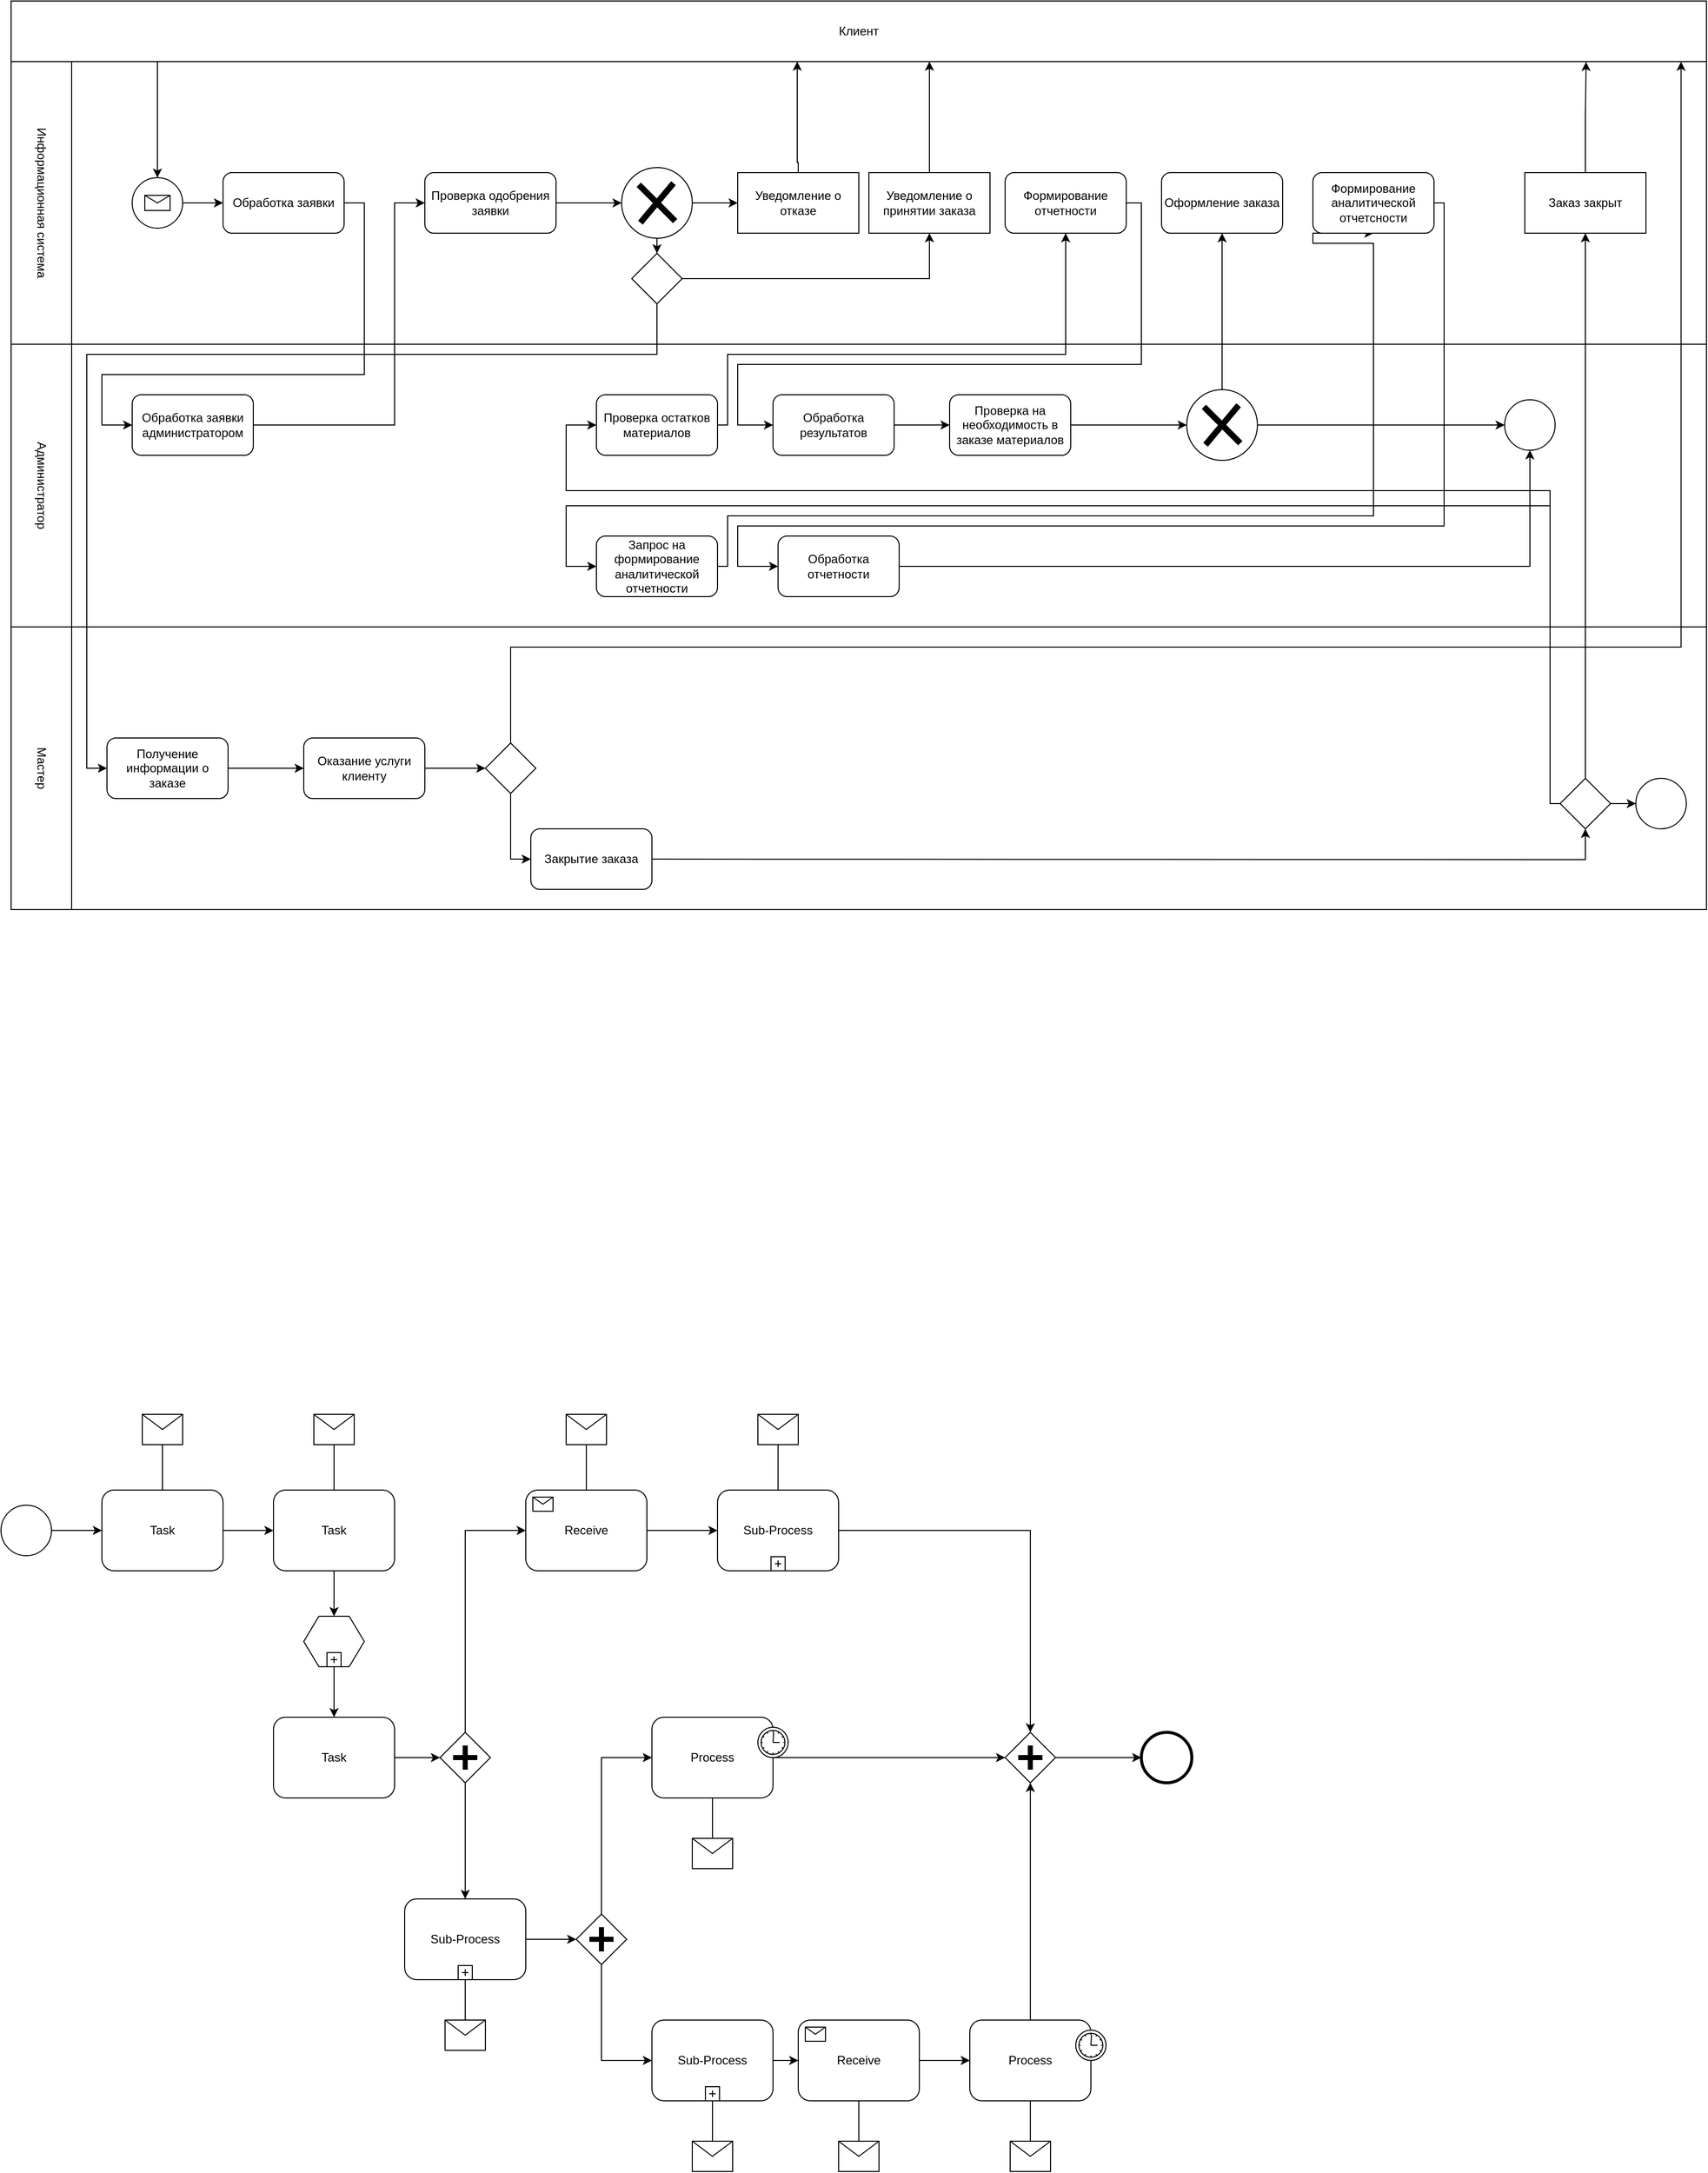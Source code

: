 <mxfile version="22.1.3" type="device">
  <diagram name="Page-1" id="2a216829-ef6e-dabb-86c1-c78162f3ba2b">
    <mxGraphModel dx="2530" dy="2605" grid="1" gridSize="10" guides="1" tooltips="1" connect="1" arrows="1" fold="1" page="1" pageScale="1" pageWidth="850" pageHeight="1100" background="none" math="0" shadow="0">
      <root>
        <mxCell id="0" />
        <mxCell id="1" parent="0" />
        <mxCell id="7a84cebc1def654-1" value="" style="shape=mxgraph.bpmn.shape;html=1;verticalLabelPosition=bottom;labelBackgroundColor=#ffffff;verticalAlign=top;perimeter=ellipsePerimeter;outline=standard;symbol=general;" parent="1" vertex="1">
          <mxGeometry x="260" y="460" width="50" height="50" as="geometry" />
        </mxCell>
        <mxCell id="7a84cebc1def654-2" value="Task" style="shape=ext;rounded=1;html=1;whiteSpace=wrap;" parent="1" vertex="1">
          <mxGeometry x="360" y="445" width="120" height="80" as="geometry" />
        </mxCell>
        <mxCell id="7a84cebc1def654-3" value="Task" style="shape=ext;rounded=1;html=1;whiteSpace=wrap;" parent="1" vertex="1">
          <mxGeometry x="530" y="445" width="120" height="80" as="geometry" />
        </mxCell>
        <mxCell id="7a84cebc1def654-4" value="" style="shape=message;whiteSpace=wrap;html=1;" parent="1" vertex="1">
          <mxGeometry x="400" y="370" width="40" height="30" as="geometry" />
        </mxCell>
        <mxCell id="7a84cebc1def654-5" value="" style="shape=message;whiteSpace=wrap;html=1;" parent="1" vertex="1">
          <mxGeometry x="570" y="370" width="40" height="30" as="geometry" />
        </mxCell>
        <mxCell id="7a84cebc1def654-6" value="" style="shape=hexagon;whiteSpace=wrap;html=1;perimeter=hexagonPerimeter;" parent="1" vertex="1">
          <mxGeometry x="560" y="570" width="60" height="50" as="geometry" />
        </mxCell>
        <mxCell id="7a84cebc1def654-7" value="" style="html=1;shape=plus;" parent="7a84cebc1def654-6" vertex="1">
          <mxGeometry x="0.5" y="1" width="14" height="14" relative="1" as="geometry">
            <mxPoint x="-7" y="-14" as="offset" />
          </mxGeometry>
        </mxCell>
        <mxCell id="7a84cebc1def654-8" value="Task" style="shape=ext;rounded=1;html=1;whiteSpace=wrap;" parent="1" vertex="1">
          <mxGeometry x="530" y="670" width="120" height="80" as="geometry" />
        </mxCell>
        <mxCell id="7a84cebc1def654-9" value="" style="shape=mxgraph.bpmn.shape;html=1;verticalLabelPosition=bottom;labelBackgroundColor=#ffffff;verticalAlign=top;perimeter=rhombusPerimeter;background=gateway;outline=none;symbol=parallelGw;" parent="1" vertex="1">
          <mxGeometry x="695" y="685" width="50" height="50" as="geometry" />
        </mxCell>
        <mxCell id="7a84cebc1def654-12" value="Sub-Process" style="html=1;whiteSpace=wrap;rounded=1;" parent="1" vertex="1">
          <mxGeometry x="970" y="445" width="120" height="80" as="geometry" />
        </mxCell>
        <mxCell id="7a84cebc1def654-13" value="" style="html=1;shape=plus;" parent="7a84cebc1def654-12" vertex="1">
          <mxGeometry x="0.5" y="1" width="14" height="14" relative="1" as="geometry">
            <mxPoint x="-7" y="-14" as="offset" />
          </mxGeometry>
        </mxCell>
        <mxCell id="7a84cebc1def654-14" value="Receive" style="html=1;whiteSpace=wrap;rounded=1;" parent="1" vertex="1">
          <mxGeometry x="780" y="445" width="120" height="80" as="geometry" />
        </mxCell>
        <mxCell id="7a84cebc1def654-15" value="" style="html=1;shape=message;" parent="7a84cebc1def654-14" vertex="1">
          <mxGeometry width="20" height="14" relative="1" as="geometry">
            <mxPoint x="7" y="7" as="offset" />
          </mxGeometry>
        </mxCell>
        <mxCell id="7a84cebc1def654-16" value="Process" style="html=1;whiteSpace=wrap;rounded=1;" parent="1" vertex="1">
          <mxGeometry x="905" y="670" width="120" height="80" as="geometry" />
        </mxCell>
        <mxCell id="7a84cebc1def654-17" value="" style="shape=mxgraph.bpmn.timer_start;perimeter=ellipsePerimeter;html=1;labelPosition=right;labelBackgroundColor=#ffffff;align=left;" parent="7a84cebc1def654-16" vertex="1">
          <mxGeometry x="1" width="30" height="30" relative="1" as="geometry">
            <mxPoint x="-15" y="10" as="offset" />
          </mxGeometry>
        </mxCell>
        <mxCell id="7a84cebc1def654-18" value="Process" style="html=1;whiteSpace=wrap;rounded=1;" parent="1" vertex="1">
          <mxGeometry x="1220" y="970" width="120" height="80" as="geometry" />
        </mxCell>
        <mxCell id="7a84cebc1def654-19" value="" style="shape=mxgraph.bpmn.timer_start;perimeter=ellipsePerimeter;html=1;labelPosition=right;labelBackgroundColor=#ffffff;align=left;" parent="7a84cebc1def654-18" vertex="1">
          <mxGeometry x="1" width="30" height="30" relative="1" as="geometry">
            <mxPoint x="-15" y="10" as="offset" />
          </mxGeometry>
        </mxCell>
        <mxCell id="7a84cebc1def654-20" value="Receive" style="html=1;whiteSpace=wrap;rounded=1;" parent="1" vertex="1">
          <mxGeometry x="1050" y="970" width="120" height="80" as="geometry" />
        </mxCell>
        <mxCell id="7a84cebc1def654-21" value="" style="html=1;shape=message;" parent="7a84cebc1def654-20" vertex="1">
          <mxGeometry width="20" height="14" relative="1" as="geometry">
            <mxPoint x="7" y="7" as="offset" />
          </mxGeometry>
        </mxCell>
        <mxCell id="7a84cebc1def654-22" value="Sub-Process" style="html=1;whiteSpace=wrap;rounded=1;" parent="1" vertex="1">
          <mxGeometry x="905" y="970" width="120" height="80" as="geometry" />
        </mxCell>
        <mxCell id="7a84cebc1def654-23" value="" style="html=1;shape=plus;" parent="7a84cebc1def654-22" vertex="1">
          <mxGeometry x="0.5" y="1" width="14" height="14" relative="1" as="geometry">
            <mxPoint x="-7" y="-14" as="offset" />
          </mxGeometry>
        </mxCell>
        <mxCell id="7a84cebc1def654-24" value="" style="shape=mxgraph.bpmn.shape;html=1;verticalLabelPosition=bottom;labelBackgroundColor=#ffffff;verticalAlign=top;perimeter=rhombusPerimeter;background=gateway;outline=none;symbol=parallelGw;" parent="1" vertex="1">
          <mxGeometry x="1255" y="685" width="50" height="50" as="geometry" />
        </mxCell>
        <mxCell id="7a84cebc1def654-26" value="" style="shape=mxgraph.bpmn.shape;html=1;verticalLabelPosition=bottom;labelBackgroundColor=#ffffff;verticalAlign=top;perimeter=ellipsePerimeter;outline=end;symbol=general;" parent="1" vertex="1">
          <mxGeometry x="1390" y="685" width="50" height="50" as="geometry" />
        </mxCell>
        <mxCell id="7a84cebc1def654-27" value="" style="shape=message;whiteSpace=wrap;html=1;" parent="1" vertex="1">
          <mxGeometry x="820" y="370" width="40" height="30" as="geometry" />
        </mxCell>
        <mxCell id="7a84cebc1def654-28" value="" style="shape=message;whiteSpace=wrap;html=1;" parent="1" vertex="1">
          <mxGeometry x="1010" y="370" width="40" height="30" as="geometry" />
        </mxCell>
        <mxCell id="7a84cebc1def654-29" value="Sub-Process" style="html=1;whiteSpace=wrap;rounded=1;" parent="1" vertex="1">
          <mxGeometry x="660" y="850" width="120" height="80" as="geometry" />
        </mxCell>
        <mxCell id="7a84cebc1def654-30" value="" style="html=1;shape=plus;" parent="7a84cebc1def654-29" vertex="1">
          <mxGeometry x="0.5" y="1" width="14" height="14" relative="1" as="geometry">
            <mxPoint x="-7" y="-14" as="offset" />
          </mxGeometry>
        </mxCell>
        <mxCell id="7a84cebc1def654-31" value="" style="shape=message;whiteSpace=wrap;html=1;" parent="1" vertex="1">
          <mxGeometry x="700" y="970" width="40" height="30" as="geometry" />
        </mxCell>
        <mxCell id="7a84cebc1def654-32" value="" style="shape=message;whiteSpace=wrap;html=1;" parent="1" vertex="1">
          <mxGeometry x="1090" y="1090" width="40" height="30" as="geometry" />
        </mxCell>
        <mxCell id="7a84cebc1def654-33" value="" style="shape=message;whiteSpace=wrap;html=1;" parent="1" vertex="1">
          <mxGeometry x="1260" y="1090" width="40" height="30" as="geometry" />
        </mxCell>
        <mxCell id="7a84cebc1def654-34" value="" style="shape=message;whiteSpace=wrap;html=1;" parent="1" vertex="1">
          <mxGeometry x="945" y="1090" width="40" height="30" as="geometry" />
        </mxCell>
        <mxCell id="7a84cebc1def654-35" value="" style="shape=message;whiteSpace=wrap;html=1;" parent="1" vertex="1">
          <mxGeometry x="945" y="790" width="40" height="30" as="geometry" />
        </mxCell>
        <mxCell id="7a84cebc1def654-36" style="edgeStyle=orthogonalEdgeStyle;rounded=0;html=1;jettySize=auto;orthogonalLoop=1;" parent="1" source="7a84cebc1def654-1" target="7a84cebc1def654-2" edge="1">
          <mxGeometry relative="1" as="geometry" />
        </mxCell>
        <mxCell id="7a84cebc1def654-37" style="edgeStyle=orthogonalEdgeStyle;rounded=0;html=1;jettySize=auto;orthogonalLoop=1;endArrow=none;endFill=0;" parent="1" source="7a84cebc1def654-4" target="7a84cebc1def654-2" edge="1">
          <mxGeometry relative="1" as="geometry" />
        </mxCell>
        <mxCell id="7a84cebc1def654-38" style="edgeStyle=orthogonalEdgeStyle;rounded=0;html=1;jettySize=auto;orthogonalLoop=1;endArrow=none;endFill=0;" parent="1" source="7a84cebc1def654-5" target="7a84cebc1def654-3" edge="1">
          <mxGeometry relative="1" as="geometry" />
        </mxCell>
        <mxCell id="7a84cebc1def654-39" style="edgeStyle=orthogonalEdgeStyle;rounded=0;html=1;jettySize=auto;orthogonalLoop=1;" parent="1" source="7a84cebc1def654-2" target="7a84cebc1def654-3" edge="1">
          <mxGeometry relative="1" as="geometry" />
        </mxCell>
        <mxCell id="7a84cebc1def654-40" style="edgeStyle=orthogonalEdgeStyle;rounded=0;html=1;jettySize=auto;orthogonalLoop=1;" parent="1" source="7a84cebc1def654-14" target="7a84cebc1def654-12" edge="1">
          <mxGeometry relative="1" as="geometry" />
        </mxCell>
        <mxCell id="7a84cebc1def654-41" style="edgeStyle=orthogonalEdgeStyle;rounded=0;html=1;jettySize=auto;orthogonalLoop=1;endArrow=none;endFill=0;" parent="1" source="7a84cebc1def654-27" target="7a84cebc1def654-14" edge="1">
          <mxGeometry relative="1" as="geometry" />
        </mxCell>
        <mxCell id="7a84cebc1def654-42" style="edgeStyle=orthogonalEdgeStyle;rounded=0;html=1;jettySize=auto;orthogonalLoop=1;endArrow=none;endFill=0;" parent="1" source="7a84cebc1def654-28" target="7a84cebc1def654-12" edge="1">
          <mxGeometry relative="1" as="geometry" />
        </mxCell>
        <mxCell id="7a84cebc1def654-43" style="edgeStyle=orthogonalEdgeStyle;rounded=0;html=1;jettySize=auto;orthogonalLoop=1;" parent="1" source="7a84cebc1def654-12" target="7a84cebc1def654-24" edge="1">
          <mxGeometry relative="1" as="geometry">
            <mxPoint x="1290.0" y="670" as="targetPoint" />
            <Array as="points">
              <mxPoint x="1280" y="485" />
            </Array>
          </mxGeometry>
        </mxCell>
        <mxCell id="7a84cebc1def654-44" style="edgeStyle=orthogonalEdgeStyle;rounded=0;html=1;jettySize=auto;orthogonalLoop=1;" parent="1" source="7a84cebc1def654-16" target="7a84cebc1def654-24" edge="1">
          <mxGeometry relative="1" as="geometry" />
        </mxCell>
        <mxCell id="7a84cebc1def654-45" style="edgeStyle=orthogonalEdgeStyle;rounded=0;html=1;jettySize=auto;orthogonalLoop=1;" parent="1" source="7a84cebc1def654-18" target="7a84cebc1def654-24" edge="1">
          <mxGeometry relative="1" as="geometry" />
        </mxCell>
        <mxCell id="7a84cebc1def654-46" style="edgeStyle=orthogonalEdgeStyle;rounded=0;html=1;jettySize=auto;orthogonalLoop=1;" parent="1" source="7a84cebc1def654-24" target="7a84cebc1def654-26" edge="1">
          <mxGeometry relative="1" as="geometry" />
        </mxCell>
        <mxCell id="7a84cebc1def654-47" style="edgeStyle=orthogonalEdgeStyle;rounded=0;html=1;jettySize=auto;orthogonalLoop=1;" parent="1" source="7a84cebc1def654-3" target="7a84cebc1def654-6" edge="1">
          <mxGeometry relative="1" as="geometry" />
        </mxCell>
        <mxCell id="7a84cebc1def654-48" style="edgeStyle=orthogonalEdgeStyle;rounded=0;html=1;jettySize=auto;orthogonalLoop=1;" parent="1" source="7a84cebc1def654-6" target="7a84cebc1def654-8" edge="1">
          <mxGeometry relative="1" as="geometry" />
        </mxCell>
        <mxCell id="7a84cebc1def654-49" style="edgeStyle=orthogonalEdgeStyle;rounded=0;html=1;jettySize=auto;orthogonalLoop=1;" parent="1" source="7a84cebc1def654-8" target="7a84cebc1def654-9" edge="1">
          <mxGeometry relative="1" as="geometry" />
        </mxCell>
        <mxCell id="7a84cebc1def654-50" style="edgeStyle=orthogonalEdgeStyle;rounded=0;html=1;jettySize=auto;orthogonalLoop=1;" parent="1" source="7a84cebc1def654-9" target="7a84cebc1def654-14" edge="1">
          <mxGeometry relative="1" as="geometry">
            <Array as="points">
              <mxPoint x="720" y="485" />
            </Array>
          </mxGeometry>
        </mxCell>
        <mxCell id="7a84cebc1def654-51" style="edgeStyle=orthogonalEdgeStyle;rounded=0;html=1;jettySize=auto;orthogonalLoop=1;" parent="1" source="7a84cebc1def654-9" target="7a84cebc1def654-29" edge="1">
          <mxGeometry relative="1" as="geometry" />
        </mxCell>
        <mxCell id="7a84cebc1def654-52" style="edgeStyle=orthogonalEdgeStyle;rounded=0;html=1;jettySize=auto;orthogonalLoop=1;endArrow=none;endFill=0;" parent="1" source="7a84cebc1def654-31" target="7a84cebc1def654-29" edge="1">
          <mxGeometry relative="1" as="geometry" />
        </mxCell>
        <mxCell id="7a84cebc1def654-53" value="" style="shape=mxgraph.bpmn.shape;html=1;verticalLabelPosition=bottom;labelBackgroundColor=#ffffff;verticalAlign=top;perimeter=rhombusPerimeter;background=gateway;outline=none;symbol=parallelGw;" parent="1" vertex="1">
          <mxGeometry x="830" y="865" width="50" height="50" as="geometry" />
        </mxCell>
        <mxCell id="7a84cebc1def654-54" style="edgeStyle=orthogonalEdgeStyle;rounded=0;html=1;jettySize=auto;orthogonalLoop=1;" parent="1" source="7a84cebc1def654-53" target="7a84cebc1def654-22" edge="1">
          <mxGeometry relative="1" as="geometry">
            <Array as="points">
              <mxPoint x="855" y="1010" />
            </Array>
          </mxGeometry>
        </mxCell>
        <mxCell id="7a84cebc1def654-55" style="edgeStyle=orthogonalEdgeStyle;rounded=0;html=1;jettySize=auto;orthogonalLoop=1;" parent="1" source="7a84cebc1def654-53" target="7a84cebc1def654-16" edge="1">
          <mxGeometry relative="1" as="geometry">
            <Array as="points">
              <mxPoint x="855" y="710" />
            </Array>
          </mxGeometry>
        </mxCell>
        <mxCell id="7a84cebc1def654-56" style="edgeStyle=orthogonalEdgeStyle;rounded=0;html=1;jettySize=auto;orthogonalLoop=1;endArrow=none;endFill=0;" parent="1" source="7a84cebc1def654-35" target="7a84cebc1def654-16" edge="1">
          <mxGeometry relative="1" as="geometry" />
        </mxCell>
        <mxCell id="7a84cebc1def654-58" style="edgeStyle=orthogonalEdgeStyle;rounded=0;html=1;jettySize=auto;orthogonalLoop=1;" parent="1" source="7a84cebc1def654-29" target="7a84cebc1def654-53" edge="1">
          <mxGeometry relative="1" as="geometry" />
        </mxCell>
        <mxCell id="7a84cebc1def654-59" style="edgeStyle=orthogonalEdgeStyle;rounded=0;html=1;jettySize=auto;orthogonalLoop=1;" parent="1" source="7a84cebc1def654-22" target="7a84cebc1def654-20" edge="1">
          <mxGeometry relative="1" as="geometry" />
        </mxCell>
        <mxCell id="7a84cebc1def654-60" style="edgeStyle=orthogonalEdgeStyle;rounded=0;html=1;jettySize=auto;orthogonalLoop=1;endArrow=none;endFill=0;" parent="1" source="7a84cebc1def654-34" target="7a84cebc1def654-22" edge="1">
          <mxGeometry relative="1" as="geometry" />
        </mxCell>
        <mxCell id="7a84cebc1def654-61" style="edgeStyle=orthogonalEdgeStyle;rounded=0;html=1;jettySize=auto;orthogonalLoop=1;endArrow=none;endFill=0;" parent="1" source="7a84cebc1def654-32" target="7a84cebc1def654-20" edge="1">
          <mxGeometry relative="1" as="geometry" />
        </mxCell>
        <mxCell id="7a84cebc1def654-63" style="edgeStyle=orthogonalEdgeStyle;rounded=0;html=1;jettySize=auto;orthogonalLoop=1;endArrow=none;endFill=0;" parent="1" source="7a84cebc1def654-33" target="7a84cebc1def654-18" edge="1">
          <mxGeometry relative="1" as="geometry" />
        </mxCell>
        <mxCell id="7a84cebc1def654-64" style="edgeStyle=orthogonalEdgeStyle;rounded=0;html=1;jettySize=auto;orthogonalLoop=1;" parent="1" source="7a84cebc1def654-20" target="7a84cebc1def654-18" edge="1">
          <mxGeometry relative="1" as="geometry" />
        </mxCell>
        <mxCell id="zLDZCGj_uMoaRN-juJ8X-1" value="" style="rounded=0;whiteSpace=wrap;html=1;" vertex="1" parent="1">
          <mxGeometry x="270" y="-970" width="1680" height="280" as="geometry" />
        </mxCell>
        <mxCell id="zLDZCGj_uMoaRN-juJ8X-2" value="Клиент" style="rounded=0;whiteSpace=wrap;html=1;" vertex="1" parent="1">
          <mxGeometry x="270" y="-1030" width="1680" height="60" as="geometry" />
        </mxCell>
        <mxCell id="zLDZCGj_uMoaRN-juJ8X-3" value="" style="rounded=0;whiteSpace=wrap;html=1;" vertex="1" parent="1">
          <mxGeometry x="270" y="-690" width="1680" height="280" as="geometry" />
        </mxCell>
        <mxCell id="zLDZCGj_uMoaRN-juJ8X-4" value="" style="rounded=0;whiteSpace=wrap;html=1;" vertex="1" parent="1">
          <mxGeometry x="270" y="-410" width="1680" height="280" as="geometry" />
        </mxCell>
        <mxCell id="zLDZCGj_uMoaRN-juJ8X-5" value="Информационная система" style="rounded=0;whiteSpace=wrap;html=1;rotation=90;" vertex="1" parent="1">
          <mxGeometry x="160" y="-860" width="280" height="60" as="geometry" />
        </mxCell>
        <mxCell id="zLDZCGj_uMoaRN-juJ8X-6" value="Администратор" style="rounded=0;whiteSpace=wrap;html=1;rotation=90;" vertex="1" parent="1">
          <mxGeometry x="160" y="-580" width="280" height="60" as="geometry" />
        </mxCell>
        <mxCell id="zLDZCGj_uMoaRN-juJ8X-7" value="Мастер" style="rounded=0;whiteSpace=wrap;html=1;rotation=90;" vertex="1" parent="1">
          <mxGeometry x="160" y="-300" width="280" height="60" as="geometry" />
        </mxCell>
        <mxCell id="zLDZCGj_uMoaRN-juJ8X-8" value="" style="shape=mxgraph.bpmn.shape;html=1;verticalLabelPosition=bottom;labelBackgroundColor=#ffffff;verticalAlign=top;perimeter=ellipsePerimeter;outline=standard;symbol=general;" vertex="1" parent="1">
          <mxGeometry x="390" y="-855" width="50" height="50" as="geometry" />
        </mxCell>
        <mxCell id="zLDZCGj_uMoaRN-juJ8X-10" value="" style="shape=message;whiteSpace=wrap;html=1;" vertex="1" parent="1">
          <mxGeometry x="402.5" y="-837.5" width="25" height="15" as="geometry" />
        </mxCell>
        <mxCell id="zLDZCGj_uMoaRN-juJ8X-11" value="Обработка заявки" style="rounded=1;whiteSpace=wrap;html=1;" vertex="1" parent="1">
          <mxGeometry x="480" y="-860" width="120" height="60" as="geometry" />
        </mxCell>
        <mxCell id="zLDZCGj_uMoaRN-juJ8X-12" value="Обработка заявки администратором" style="rounded=1;whiteSpace=wrap;html=1;" vertex="1" parent="1">
          <mxGeometry x="390" y="-640" width="120" height="60" as="geometry" />
        </mxCell>
        <mxCell id="zLDZCGj_uMoaRN-juJ8X-13" value="" style="endArrow=classic;html=1;rounded=0;exitX=1;exitY=0.5;exitDx=0;exitDy=0;entryX=0;entryY=0.5;entryDx=0;entryDy=0;" edge="1" parent="1" source="zLDZCGj_uMoaRN-juJ8X-8" target="zLDZCGj_uMoaRN-juJ8X-11">
          <mxGeometry width="50" height="50" relative="1" as="geometry">
            <mxPoint x="630" y="-740" as="sourcePoint" />
            <mxPoint x="680" y="-790" as="targetPoint" />
          </mxGeometry>
        </mxCell>
        <mxCell id="zLDZCGj_uMoaRN-juJ8X-14" value="" style="endArrow=classic;html=1;rounded=0;exitX=1;exitY=0.5;exitDx=0;exitDy=0;entryX=0;entryY=0.5;entryDx=0;entryDy=0;" edge="1" parent="1" source="zLDZCGj_uMoaRN-juJ8X-11" target="zLDZCGj_uMoaRN-juJ8X-12">
          <mxGeometry width="50" height="50" relative="1" as="geometry">
            <mxPoint x="680" y="-750" as="sourcePoint" />
            <mxPoint x="730" y="-800" as="targetPoint" />
            <Array as="points">
              <mxPoint x="620" y="-830" />
              <mxPoint x="620" y="-660" />
              <mxPoint x="360" y="-660" />
              <mxPoint x="360" y="-610" />
            </Array>
          </mxGeometry>
        </mxCell>
        <mxCell id="zLDZCGj_uMoaRN-juJ8X-15" value="" style="endArrow=classic;html=1;rounded=0;entryX=0.5;entryY=0;entryDx=0;entryDy=0;" edge="1" parent="1" target="zLDZCGj_uMoaRN-juJ8X-8">
          <mxGeometry width="50" height="50" relative="1" as="geometry">
            <mxPoint x="415" y="-970" as="sourcePoint" />
            <mxPoint x="470" y="-920" as="targetPoint" />
            <Array as="points">
              <mxPoint x="415" y="-970" />
            </Array>
          </mxGeometry>
        </mxCell>
        <mxCell id="zLDZCGj_uMoaRN-juJ8X-22" style="edgeStyle=orthogonalEdgeStyle;rounded=0;orthogonalLoop=1;jettySize=auto;html=1;entryX=0;entryY=0.5;entryDx=0;entryDy=0;" edge="1" parent="1" source="zLDZCGj_uMoaRN-juJ8X-17" target="zLDZCGj_uMoaRN-juJ8X-23">
          <mxGeometry relative="1" as="geometry">
            <mxPoint x="870" y="-830" as="targetPoint" />
          </mxGeometry>
        </mxCell>
        <mxCell id="zLDZCGj_uMoaRN-juJ8X-17" value="Проверка одобрения заявки" style="rounded=1;whiteSpace=wrap;html=1;" vertex="1" parent="1">
          <mxGeometry x="680" y="-860" width="130" height="60" as="geometry" />
        </mxCell>
        <mxCell id="zLDZCGj_uMoaRN-juJ8X-21" value="" style="endArrow=classic;html=1;rounded=0;exitX=1;exitY=0.5;exitDx=0;exitDy=0;entryX=0;entryY=0.5;entryDx=0;entryDy=0;" edge="1" parent="1" source="zLDZCGj_uMoaRN-juJ8X-12" target="zLDZCGj_uMoaRN-juJ8X-17">
          <mxGeometry width="50" height="50" relative="1" as="geometry">
            <mxPoint x="600" y="-580" as="sourcePoint" />
            <mxPoint x="650" y="-630" as="targetPoint" />
            <Array as="points">
              <mxPoint x="650" y="-610" />
              <mxPoint x="650" y="-830" />
            </Array>
          </mxGeometry>
        </mxCell>
        <mxCell id="zLDZCGj_uMoaRN-juJ8X-27" style="edgeStyle=orthogonalEdgeStyle;rounded=0;orthogonalLoop=1;jettySize=auto;html=1;entryX=0;entryY=0.5;entryDx=0;entryDy=0;" edge="1" parent="1" source="zLDZCGj_uMoaRN-juJ8X-23" target="zLDZCGj_uMoaRN-juJ8X-26">
          <mxGeometry relative="1" as="geometry" />
        </mxCell>
        <mxCell id="zLDZCGj_uMoaRN-juJ8X-31" style="edgeStyle=orthogonalEdgeStyle;rounded=0;orthogonalLoop=1;jettySize=auto;html=1;entryX=0.5;entryY=0;entryDx=0;entryDy=0;" edge="1" parent="1" source="zLDZCGj_uMoaRN-juJ8X-23" target="zLDZCGj_uMoaRN-juJ8X-30">
          <mxGeometry relative="1" as="geometry" />
        </mxCell>
        <mxCell id="zLDZCGj_uMoaRN-juJ8X-23" value="" style="ellipse;whiteSpace=wrap;html=1;aspect=fixed;" vertex="1" parent="1">
          <mxGeometry x="875" y="-865" width="70" height="70" as="geometry" />
        </mxCell>
        <mxCell id="zLDZCGj_uMoaRN-juJ8X-24" value="" style="rounded=0;whiteSpace=wrap;html=1;fillColor=#000000;rotation=45;" vertex="1" parent="1">
          <mxGeometry x="885" y="-832.5" width="50" height="5" as="geometry" />
        </mxCell>
        <mxCell id="zLDZCGj_uMoaRN-juJ8X-25" value="" style="rounded=0;whiteSpace=wrap;html=1;fillColor=#000000;rotation=-50;" vertex="1" parent="1">
          <mxGeometry x="885.0" y="-832.5" width="50" height="5" as="geometry" />
        </mxCell>
        <mxCell id="zLDZCGj_uMoaRN-juJ8X-26" value="Уведомление о отказе" style="rounded=0;whiteSpace=wrap;html=1;" vertex="1" parent="1">
          <mxGeometry x="990" y="-860" width="120" height="60" as="geometry" />
        </mxCell>
        <mxCell id="zLDZCGj_uMoaRN-juJ8X-28" value="Уведомление о принятии заказа" style="rounded=0;whiteSpace=wrap;html=1;" vertex="1" parent="1">
          <mxGeometry x="1120" y="-860" width="120" height="60" as="geometry" />
        </mxCell>
        <mxCell id="zLDZCGj_uMoaRN-juJ8X-40" style="edgeStyle=orthogonalEdgeStyle;rounded=0;orthogonalLoop=1;jettySize=auto;html=1;entryX=0;entryY=0.5;entryDx=0;entryDy=0;" edge="1" parent="1" source="zLDZCGj_uMoaRN-juJ8X-29" target="zLDZCGj_uMoaRN-juJ8X-38">
          <mxGeometry relative="1" as="geometry" />
        </mxCell>
        <mxCell id="zLDZCGj_uMoaRN-juJ8X-29" value="Получение информации о заказе" style="rounded=1;whiteSpace=wrap;html=1;" vertex="1" parent="1">
          <mxGeometry x="365" y="-300" width="120" height="60" as="geometry" />
        </mxCell>
        <mxCell id="zLDZCGj_uMoaRN-juJ8X-32" style="edgeStyle=orthogonalEdgeStyle;rounded=0;orthogonalLoop=1;jettySize=auto;html=1;entryX=0.5;entryY=1;entryDx=0;entryDy=0;" edge="1" parent="1" source="zLDZCGj_uMoaRN-juJ8X-30" target="zLDZCGj_uMoaRN-juJ8X-28">
          <mxGeometry relative="1" as="geometry" />
        </mxCell>
        <mxCell id="zLDZCGj_uMoaRN-juJ8X-35" style="edgeStyle=orthogonalEdgeStyle;rounded=0;orthogonalLoop=1;jettySize=auto;html=1;entryX=0;entryY=0.5;entryDx=0;entryDy=0;" edge="1" parent="1" source="zLDZCGj_uMoaRN-juJ8X-30" target="zLDZCGj_uMoaRN-juJ8X-29">
          <mxGeometry relative="1" as="geometry">
            <Array as="points">
              <mxPoint x="910" y="-680" />
              <mxPoint x="345" y="-680" />
              <mxPoint x="345" y="-270" />
            </Array>
          </mxGeometry>
        </mxCell>
        <mxCell id="zLDZCGj_uMoaRN-juJ8X-30" value="" style="rhombus;whiteSpace=wrap;html=1;" vertex="1" parent="1">
          <mxGeometry x="885" y="-780" width="50" height="50" as="geometry" />
        </mxCell>
        <mxCell id="zLDZCGj_uMoaRN-juJ8X-33" style="edgeStyle=orthogonalEdgeStyle;rounded=0;orthogonalLoop=1;jettySize=auto;html=1;" edge="1" parent="1" source="zLDZCGj_uMoaRN-juJ8X-28">
          <mxGeometry relative="1" as="geometry">
            <mxPoint x="1180" y="-970" as="targetPoint" />
            <Array as="points">
              <mxPoint x="1180" y="-870" />
              <mxPoint x="1180" y="-870" />
            </Array>
          </mxGeometry>
        </mxCell>
        <mxCell id="zLDZCGj_uMoaRN-juJ8X-43" style="edgeStyle=orthogonalEdgeStyle;rounded=0;orthogonalLoop=1;jettySize=auto;html=1;entryX=0;entryY=0.5;entryDx=0;entryDy=0;" edge="1" parent="1" source="zLDZCGj_uMoaRN-juJ8X-38" target="zLDZCGj_uMoaRN-juJ8X-42">
          <mxGeometry relative="1" as="geometry" />
        </mxCell>
        <mxCell id="zLDZCGj_uMoaRN-juJ8X-38" value="Оказание услуги клиенту" style="rounded=1;whiteSpace=wrap;html=1;" vertex="1" parent="1">
          <mxGeometry x="560" y="-300" width="120" height="60" as="geometry" />
        </mxCell>
        <mxCell id="zLDZCGj_uMoaRN-juJ8X-56" style="edgeStyle=orthogonalEdgeStyle;rounded=0;orthogonalLoop=1;jettySize=auto;html=1;entryX=0;entryY=0.5;entryDx=0;entryDy=0;" edge="1" parent="1" source="zLDZCGj_uMoaRN-juJ8X-42" target="zLDZCGj_uMoaRN-juJ8X-80">
          <mxGeometry relative="1" as="geometry">
            <mxPoint x="785" y="-180" as="targetPoint" />
          </mxGeometry>
        </mxCell>
        <mxCell id="zLDZCGj_uMoaRN-juJ8X-42" value="" style="rhombus;whiteSpace=wrap;html=1;" vertex="1" parent="1">
          <mxGeometry x="740" y="-295" width="50" height="50" as="geometry" />
        </mxCell>
        <mxCell id="zLDZCGj_uMoaRN-juJ8X-45" style="edgeStyle=orthogonalEdgeStyle;rounded=0;orthogonalLoop=1;jettySize=auto;html=1;entryX=0.985;entryY=1.002;entryDx=0;entryDy=0;entryPerimeter=0;" edge="1" parent="1" source="zLDZCGj_uMoaRN-juJ8X-42" target="zLDZCGj_uMoaRN-juJ8X-2">
          <mxGeometry relative="1" as="geometry">
            <mxPoint x="1490" y="-970" as="targetPoint" />
            <Array as="points">
              <mxPoint x="765" y="-390" />
              <mxPoint x="1925" y="-390" />
            </Array>
          </mxGeometry>
        </mxCell>
        <mxCell id="zLDZCGj_uMoaRN-juJ8X-65" style="edgeStyle=orthogonalEdgeStyle;rounded=0;orthogonalLoop=1;jettySize=auto;html=1;entryX=0.5;entryY=1;entryDx=0;entryDy=0;" edge="1" parent="1" source="zLDZCGj_uMoaRN-juJ8X-46" target="zLDZCGj_uMoaRN-juJ8X-54">
          <mxGeometry relative="1" as="geometry">
            <Array as="points">
              <mxPoint x="980" y="-610" />
              <mxPoint x="980" y="-680" />
              <mxPoint x="1315" y="-680" />
            </Array>
          </mxGeometry>
        </mxCell>
        <mxCell id="zLDZCGj_uMoaRN-juJ8X-46" value="Проверка остатков материалов" style="rounded=1;whiteSpace=wrap;html=1;" vertex="1" parent="1">
          <mxGeometry x="850" y="-640" width="120" height="60" as="geometry" />
        </mxCell>
        <mxCell id="zLDZCGj_uMoaRN-juJ8X-52" style="edgeStyle=orthogonalEdgeStyle;rounded=0;orthogonalLoop=1;jettySize=auto;html=1;" edge="1" parent="1" source="zLDZCGj_uMoaRN-juJ8X-26">
          <mxGeometry relative="1" as="geometry">
            <mxPoint x="1049" y="-970" as="targetPoint" />
            <Array as="points">
              <mxPoint x="1050" y="-870" />
              <mxPoint x="1049" y="-870" />
            </Array>
          </mxGeometry>
        </mxCell>
        <mxCell id="zLDZCGj_uMoaRN-juJ8X-67" style="edgeStyle=orthogonalEdgeStyle;rounded=0;orthogonalLoop=1;jettySize=auto;html=1;entryX=0;entryY=0.5;entryDx=0;entryDy=0;" edge="1" parent="1" source="zLDZCGj_uMoaRN-juJ8X-54" target="zLDZCGj_uMoaRN-juJ8X-66">
          <mxGeometry relative="1" as="geometry">
            <Array as="points">
              <mxPoint x="1390" y="-830" />
              <mxPoint x="1390" y="-670" />
              <mxPoint x="990" y="-670" />
              <mxPoint x="990" y="-610" />
            </Array>
          </mxGeometry>
        </mxCell>
        <mxCell id="zLDZCGj_uMoaRN-juJ8X-54" value="Формирование отчетности" style="rounded=1;whiteSpace=wrap;html=1;" vertex="1" parent="1">
          <mxGeometry x="1255" y="-860" width="120" height="60" as="geometry" />
        </mxCell>
        <mxCell id="zLDZCGj_uMoaRN-juJ8X-64" style="edgeStyle=orthogonalEdgeStyle;rounded=0;orthogonalLoop=1;jettySize=auto;html=1;entryX=0;entryY=0.5;entryDx=0;entryDy=0;exitX=0;exitY=0.5;exitDx=0;exitDy=0;" edge="1" parent="1" source="zLDZCGj_uMoaRN-juJ8X-82" target="zLDZCGj_uMoaRN-juJ8X-46">
          <mxGeometry relative="1" as="geometry">
            <mxPoint x="1670" y="-545" as="sourcePoint" />
            <Array as="points">
              <mxPoint x="1795" y="-235" />
              <mxPoint x="1795" y="-545" />
              <mxPoint x="820" y="-545" />
              <mxPoint x="820" y="-610" />
            </Array>
          </mxGeometry>
        </mxCell>
        <mxCell id="zLDZCGj_uMoaRN-juJ8X-70" style="edgeStyle=orthogonalEdgeStyle;rounded=0;orthogonalLoop=1;jettySize=auto;html=1;entryX=0;entryY=0.5;entryDx=0;entryDy=0;" edge="1" parent="1" source="zLDZCGj_uMoaRN-juJ8X-66" target="zLDZCGj_uMoaRN-juJ8X-69">
          <mxGeometry relative="1" as="geometry" />
        </mxCell>
        <mxCell id="zLDZCGj_uMoaRN-juJ8X-66" value="Обработка результатов" style="rounded=1;whiteSpace=wrap;html=1;" vertex="1" parent="1">
          <mxGeometry x="1025" y="-640" width="120" height="60" as="geometry" />
        </mxCell>
        <mxCell id="zLDZCGj_uMoaRN-juJ8X-68" value="Оформление заказа" style="rounded=1;whiteSpace=wrap;html=1;" vertex="1" parent="1">
          <mxGeometry x="1410" y="-860" width="120" height="60" as="geometry" />
        </mxCell>
        <mxCell id="zLDZCGj_uMoaRN-juJ8X-77" style="edgeStyle=orthogonalEdgeStyle;rounded=0;orthogonalLoop=1;jettySize=auto;html=1;entryX=0;entryY=0.5;entryDx=0;entryDy=0;" edge="1" parent="1" source="zLDZCGj_uMoaRN-juJ8X-69" target="zLDZCGj_uMoaRN-juJ8X-72">
          <mxGeometry relative="1" as="geometry" />
        </mxCell>
        <mxCell id="zLDZCGj_uMoaRN-juJ8X-69" value="Проверка на необходимость в заказе материалов" style="rounded=1;whiteSpace=wrap;html=1;" vertex="1" parent="1">
          <mxGeometry x="1200" y="-640" width="120" height="60" as="geometry" />
        </mxCell>
        <mxCell id="zLDZCGj_uMoaRN-juJ8X-72" value="" style="ellipse;whiteSpace=wrap;html=1;aspect=fixed;" vertex="1" parent="1">
          <mxGeometry x="1435" y="-645" width="70" height="70" as="geometry" />
        </mxCell>
        <mxCell id="zLDZCGj_uMoaRN-juJ8X-73" value="" style="rounded=0;whiteSpace=wrap;html=1;fillColor=#000000;rotation=45;" vertex="1" parent="1">
          <mxGeometry x="1445" y="-612.5" width="50" height="5" as="geometry" />
        </mxCell>
        <mxCell id="zLDZCGj_uMoaRN-juJ8X-79" style="edgeStyle=orthogonalEdgeStyle;rounded=0;orthogonalLoop=1;jettySize=auto;html=1;entryX=0;entryY=0.5;entryDx=0;entryDy=0;exitX=1;exitY=0.5;exitDx=0;exitDy=0;" edge="1" parent="1" source="zLDZCGj_uMoaRN-juJ8X-72" target="zLDZCGj_uMoaRN-juJ8X-78">
          <mxGeometry relative="1" as="geometry">
            <mxPoint x="1510" y="-610" as="sourcePoint" />
          </mxGeometry>
        </mxCell>
        <mxCell id="zLDZCGj_uMoaRN-juJ8X-74" value="" style="rounded=0;whiteSpace=wrap;html=1;fillColor=#000000;rotation=-50;" vertex="1" parent="1">
          <mxGeometry x="1445" y="-612.5" width="50" height="5" as="geometry" />
        </mxCell>
        <mxCell id="zLDZCGj_uMoaRN-juJ8X-76" value="" style="endArrow=classic;html=1;rounded=0;entryX=0.5;entryY=1;entryDx=0;entryDy=0;exitX=0.5;exitY=0;exitDx=0;exitDy=0;" edge="1" parent="1" source="zLDZCGj_uMoaRN-juJ8X-72" target="zLDZCGj_uMoaRN-juJ8X-68">
          <mxGeometry width="50" height="50" relative="1" as="geometry">
            <mxPoint x="1450" y="-690" as="sourcePoint" />
            <mxPoint x="1500" y="-740" as="targetPoint" />
          </mxGeometry>
        </mxCell>
        <mxCell id="zLDZCGj_uMoaRN-juJ8X-78" value="" style="ellipse;whiteSpace=wrap;html=1;aspect=fixed;" vertex="1" parent="1">
          <mxGeometry x="1750" y="-635" width="50" height="50" as="geometry" />
        </mxCell>
        <mxCell id="zLDZCGj_uMoaRN-juJ8X-80" value="Закрытие заказа" style="rounded=1;whiteSpace=wrap;html=1;" vertex="1" parent="1">
          <mxGeometry x="785" y="-210" width="120" height="60" as="geometry" />
        </mxCell>
        <mxCell id="zLDZCGj_uMoaRN-juJ8X-81" value="" style="edgeStyle=orthogonalEdgeStyle;rounded=0;orthogonalLoop=1;jettySize=auto;html=1;entryX=0.5;entryY=1;entryDx=0;entryDy=0;exitX=1;exitY=0.5;exitDx=0;exitDy=0;" edge="1" parent="1" target="zLDZCGj_uMoaRN-juJ8X-82">
          <mxGeometry relative="1" as="geometry">
            <mxPoint x="905" y="-180" as="sourcePoint" />
            <mxPoint x="1695" y="-520" as="targetPoint" />
          </mxGeometry>
        </mxCell>
        <mxCell id="zLDZCGj_uMoaRN-juJ8X-59" value="" style="ellipse;whiteSpace=wrap;html=1;aspect=fixed;" vertex="1" parent="1">
          <mxGeometry x="1880" y="-260" width="50" height="50" as="geometry" />
        </mxCell>
        <mxCell id="zLDZCGj_uMoaRN-juJ8X-85" style="edgeStyle=orthogonalEdgeStyle;rounded=0;orthogonalLoop=1;jettySize=auto;html=1;entryX=0;entryY=0.5;entryDx=0;entryDy=0;" edge="1" parent="1" source="zLDZCGj_uMoaRN-juJ8X-82" target="zLDZCGj_uMoaRN-juJ8X-59">
          <mxGeometry relative="1" as="geometry" />
        </mxCell>
        <mxCell id="zLDZCGj_uMoaRN-juJ8X-93" style="edgeStyle=orthogonalEdgeStyle;rounded=0;orthogonalLoop=1;jettySize=auto;html=1;entryX=0;entryY=0.5;entryDx=0;entryDy=0;" edge="1" parent="1" source="zLDZCGj_uMoaRN-juJ8X-82" target="zLDZCGj_uMoaRN-juJ8X-90">
          <mxGeometry relative="1" as="geometry">
            <Array as="points">
              <mxPoint x="1795" y="-530" />
              <mxPoint x="820" y="-530" />
              <mxPoint x="820" y="-470" />
            </Array>
          </mxGeometry>
        </mxCell>
        <mxCell id="zLDZCGj_uMoaRN-juJ8X-96" style="edgeStyle=orthogonalEdgeStyle;rounded=0;orthogonalLoop=1;jettySize=auto;html=1;entryX=0.5;entryY=1;entryDx=0;entryDy=0;" edge="1" parent="1" source="zLDZCGj_uMoaRN-juJ8X-82" target="zLDZCGj_uMoaRN-juJ8X-86">
          <mxGeometry relative="1" as="geometry" />
        </mxCell>
        <mxCell id="zLDZCGj_uMoaRN-juJ8X-82" value="" style="rhombus;whiteSpace=wrap;html=1;" vertex="1" parent="1">
          <mxGeometry x="1805" y="-260" width="50" height="50" as="geometry" />
        </mxCell>
        <mxCell id="zLDZCGj_uMoaRN-juJ8X-86" value="Заказ закрыт" style="rounded=0;whiteSpace=wrap;html=1;" vertex="1" parent="1">
          <mxGeometry x="1770" y="-860" width="120" height="60" as="geometry" />
        </mxCell>
        <mxCell id="zLDZCGj_uMoaRN-juJ8X-98" style="edgeStyle=orthogonalEdgeStyle;rounded=0;orthogonalLoop=1;jettySize=auto;html=1;entryX=0.5;entryY=1;entryDx=0;entryDy=0;" edge="1" parent="1" source="zLDZCGj_uMoaRN-juJ8X-90" target="zLDZCGj_uMoaRN-juJ8X-94">
          <mxGeometry relative="1" as="geometry">
            <Array as="points">
              <mxPoint x="980" y="-470" />
              <mxPoint x="980" y="-520" />
              <mxPoint x="1620" y="-520" />
              <mxPoint x="1620" y="-790" />
              <mxPoint x="1560" y="-790" />
              <mxPoint x="1560" y="-800" />
            </Array>
          </mxGeometry>
        </mxCell>
        <mxCell id="zLDZCGj_uMoaRN-juJ8X-90" value="Запрос на формирование аналитической отчетности" style="rounded=1;whiteSpace=wrap;html=1;" vertex="1" parent="1">
          <mxGeometry x="850" y="-500" width="120" height="60" as="geometry" />
        </mxCell>
        <mxCell id="zLDZCGj_uMoaRN-juJ8X-101" style="edgeStyle=orthogonalEdgeStyle;rounded=0;orthogonalLoop=1;jettySize=auto;html=1;entryX=0.5;entryY=1;entryDx=0;entryDy=0;" edge="1" parent="1" source="zLDZCGj_uMoaRN-juJ8X-91" target="zLDZCGj_uMoaRN-juJ8X-78">
          <mxGeometry relative="1" as="geometry" />
        </mxCell>
        <mxCell id="zLDZCGj_uMoaRN-juJ8X-91" value="Обработка отчетности" style="rounded=1;whiteSpace=wrap;html=1;" vertex="1" parent="1">
          <mxGeometry x="1030" y="-500" width="120" height="60" as="geometry" />
        </mxCell>
        <mxCell id="zLDZCGj_uMoaRN-juJ8X-100" style="edgeStyle=orthogonalEdgeStyle;rounded=0;orthogonalLoop=1;jettySize=auto;html=1;entryX=0;entryY=0.5;entryDx=0;entryDy=0;" edge="1" parent="1" source="zLDZCGj_uMoaRN-juJ8X-94" target="zLDZCGj_uMoaRN-juJ8X-91">
          <mxGeometry relative="1" as="geometry">
            <Array as="points">
              <mxPoint x="1690" y="-830" />
              <mxPoint x="1690" y="-510" />
              <mxPoint x="990" y="-510" />
              <mxPoint x="990" y="-470" />
            </Array>
          </mxGeometry>
        </mxCell>
        <mxCell id="zLDZCGj_uMoaRN-juJ8X-94" value="Формирование аналитической отчетсности" style="rounded=1;whiteSpace=wrap;html=1;" vertex="1" parent="1">
          <mxGeometry x="1560" y="-860" width="120" height="60" as="geometry" />
        </mxCell>
        <mxCell id="zLDZCGj_uMoaRN-juJ8X-97" style="edgeStyle=orthogonalEdgeStyle;rounded=0;orthogonalLoop=1;jettySize=auto;html=1;entryX=0.929;entryY=1.005;entryDx=0;entryDy=0;entryPerimeter=0;" edge="1" parent="1" source="zLDZCGj_uMoaRN-juJ8X-86" target="zLDZCGj_uMoaRN-juJ8X-2">
          <mxGeometry relative="1" as="geometry">
            <Array as="points" />
          </mxGeometry>
        </mxCell>
      </root>
    </mxGraphModel>
  </diagram>
</mxfile>
